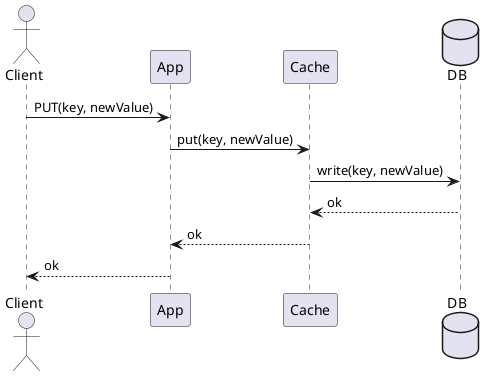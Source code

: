 @startuml
actor Client
participant "App" as A
participant "Cache" as C
database "DB" as D

Client -> A: PUT(key, newValue)
A -> C: put(key, newValue)
C -> D: write(key, newValue)
D --> C: ok
C --> A: ok
A --> Client: ok
@enduml
